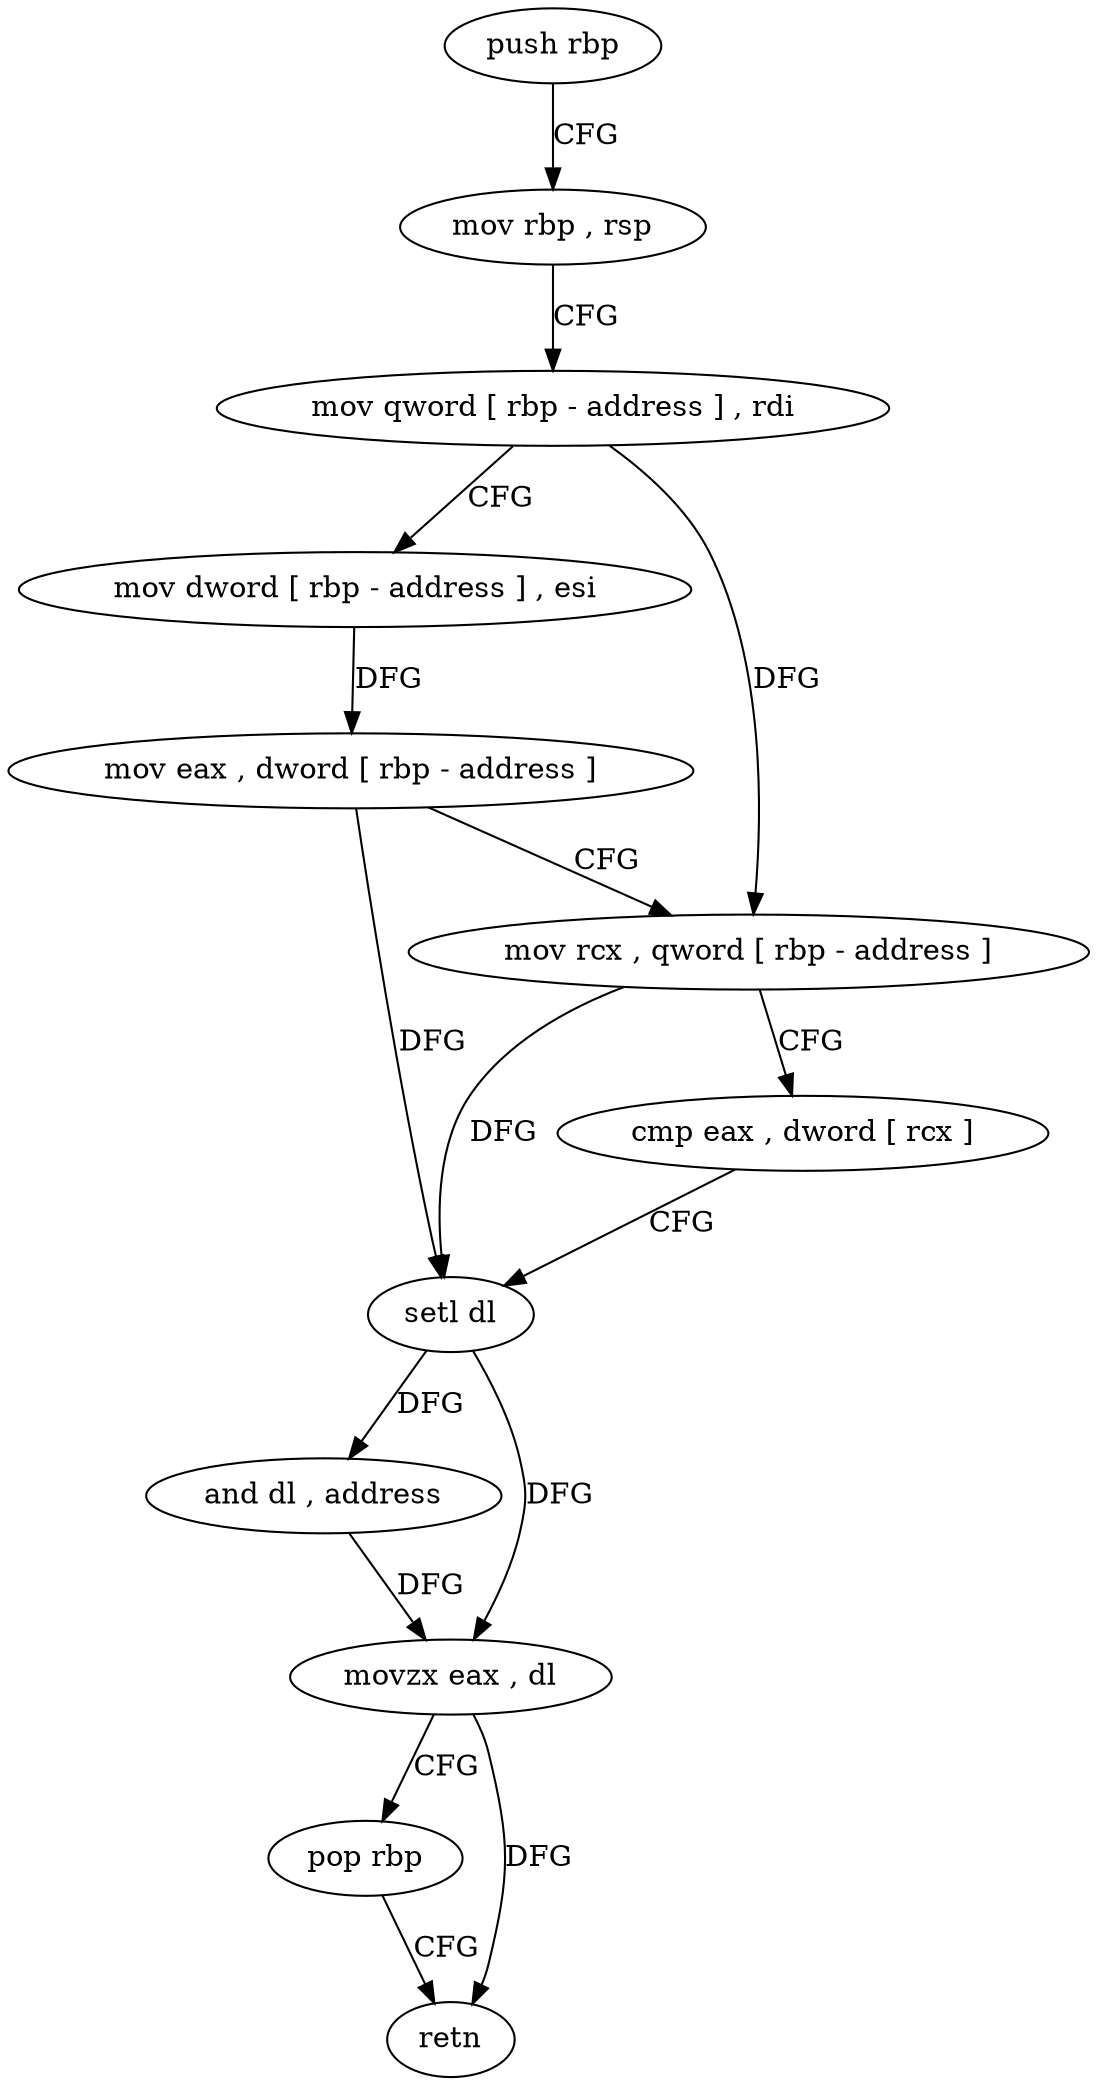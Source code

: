 digraph "func" {
"75168" [label = "push rbp" ]
"75169" [label = "mov rbp , rsp" ]
"75172" [label = "mov qword [ rbp - address ] , rdi" ]
"75176" [label = "mov dword [ rbp - address ] , esi" ]
"75179" [label = "mov eax , dword [ rbp - address ]" ]
"75182" [label = "mov rcx , qword [ rbp - address ]" ]
"75186" [label = "cmp eax , dword [ rcx ]" ]
"75188" [label = "setl dl" ]
"75191" [label = "and dl , address" ]
"75194" [label = "movzx eax , dl" ]
"75197" [label = "pop rbp" ]
"75198" [label = "retn" ]
"75168" -> "75169" [ label = "CFG" ]
"75169" -> "75172" [ label = "CFG" ]
"75172" -> "75176" [ label = "CFG" ]
"75172" -> "75182" [ label = "DFG" ]
"75176" -> "75179" [ label = "DFG" ]
"75179" -> "75182" [ label = "CFG" ]
"75179" -> "75188" [ label = "DFG" ]
"75182" -> "75186" [ label = "CFG" ]
"75182" -> "75188" [ label = "DFG" ]
"75186" -> "75188" [ label = "CFG" ]
"75188" -> "75191" [ label = "DFG" ]
"75188" -> "75194" [ label = "DFG" ]
"75191" -> "75194" [ label = "DFG" ]
"75194" -> "75197" [ label = "CFG" ]
"75194" -> "75198" [ label = "DFG" ]
"75197" -> "75198" [ label = "CFG" ]
}
